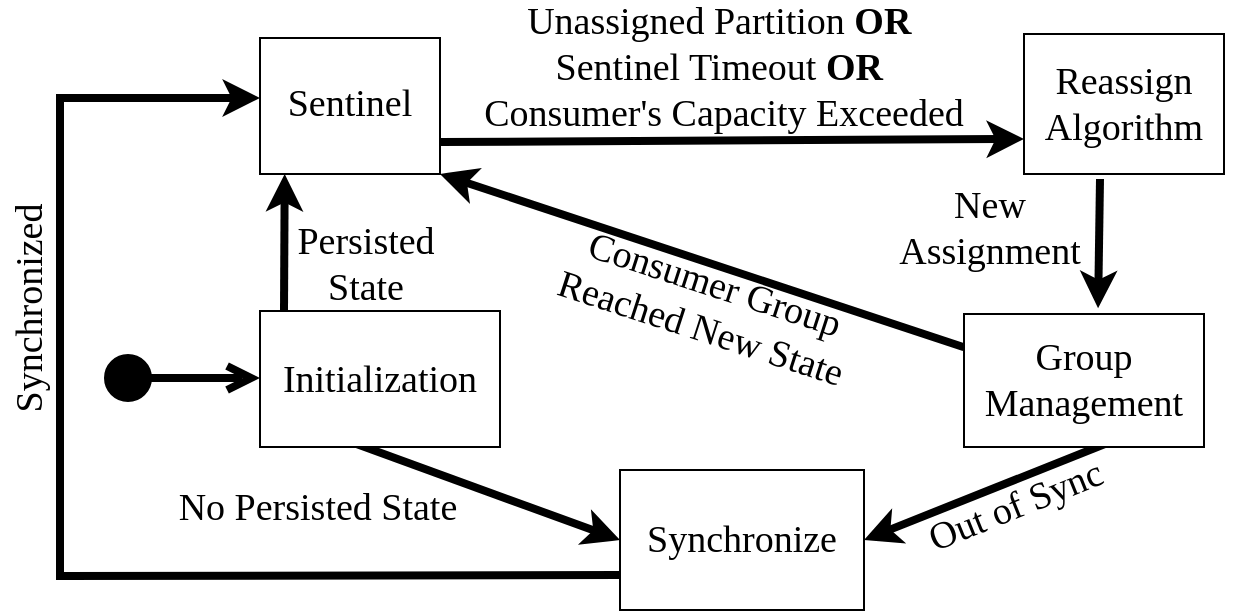 <mxfile version="20.8.10" type="device"><diagram name="Page-1" id="58cdce13-f638-feb5-8d6f-7d28b1aa9fa0"><mxGraphModel dx="1218" dy="591" grid="1" gridSize="10" guides="1" tooltips="1" connect="1" arrows="1" fold="1" page="1" pageScale="1" pageWidth="1100" pageHeight="850" background="none" math="0" shadow="0"><root><mxCell id="0"/><mxCell id="1" parent="0"/><mxCell id="xK2jQ1E9QGR7fIbjI69V-1" value="" style="rounded=0;whiteSpace=wrap;html=1;arcSize=24;shadow=0;comic=0;labelBackgroundColor=none;fontFamily=Verdana;fontSize=18;align=center;fillColor=#FFFFFF;" vertex="1" parent="1"><mxGeometry x="300" y="480" width="90" height="68" as="geometry"/></mxCell><mxCell id="xK2jQ1E9QGR7fIbjI69V-2" value="&lt;font style=&quot;font-size: 18px;&quot;&gt;&lt;br style=&quot;font-size: 18px;&quot;&gt;&lt;/font&gt;" style="rounded=0;whiteSpace=wrap;html=1;arcSize=24;shadow=0;comic=0;labelBackgroundColor=none;fontFamily=Verdana;fontSize=18;align=center;fillColor=#FFFFFF;" vertex="1" parent="1"><mxGeometry x="682" y="478" width="100" height="70" as="geometry"/></mxCell><mxCell id="xK2jQ1E9QGR7fIbjI69V-4" value="" style="rounded=0;whiteSpace=wrap;html=1;arcSize=24;shadow=0;comic=0;labelBackgroundColor=none;fontFamily=Verdana;fontSize=18;align=center;fillColor=#FFFFFF;" vertex="1" parent="1"><mxGeometry x="480" y="696" width="122" height="70" as="geometry"/></mxCell><mxCell id="xK2jQ1E9QGR7fIbjI69V-17" value="&lt;font style=&quot;font-size: 19px;&quot;&gt;Out of Sync&lt;/font&gt;" style="text;html=1;strokeColor=none;fillColor=none;align=center;verticalAlign=middle;whiteSpace=wrap;rounded=0;fontSize=19;fontFamily=Times New Roman;rotation=338;" vertex="1" parent="1"><mxGeometry x="618" y="699" width="120" height="30" as="geometry"/></mxCell><mxCell id="xK2jQ1E9QGR7fIbjI69V-18" value="No Persisted State" style="text;html=1;strokeColor=none;fillColor=none;align=center;verticalAlign=middle;whiteSpace=wrap;rounded=0;fontSize=19;fontFamily=Times New Roman;rotation=0;" vertex="1" parent="1"><mxGeometry x="238" y="700" width="182" height="30" as="geometry"/></mxCell><mxCell id="xK2jQ1E9QGR7fIbjI69V-20" value="Persisted State" style="text;html=1;strokeColor=none;fillColor=none;align=center;verticalAlign=middle;whiteSpace=wrap;rounded=0;fontSize=19;fontFamily=Times New Roman;" vertex="1" parent="1"><mxGeometry x="318" y="578" width="70" height="30" as="geometry"/></mxCell><mxCell id="xK2jQ1E9QGR7fIbjI69V-22" value="Unassigned Partition &lt;b style=&quot;font-size: 19px;&quot;&gt;OR&amp;nbsp;&lt;/b&gt;&lt;br style=&quot;font-size: 19px;&quot;&gt;Sentinel Timeout &lt;b style=&quot;font-size: 19px;&quot;&gt;OR&amp;nbsp;&lt;br style=&quot;font-size: 19px;&quot;&gt;&lt;/b&gt;Consumer's Capacity Exceeded" style="text;html=1;strokeColor=none;fillColor=none;align=center;verticalAlign=middle;whiteSpace=wrap;rounded=0;fontSize=19;fontFamily=Times New Roman;" vertex="1" parent="1"><mxGeometry x="382" y="480" width="300" height="30" as="geometry"/></mxCell><mxCell id="xK2jQ1E9QGR7fIbjI69V-26" value="" style="endArrow=classic;html=1;rounded=0;strokeWidth=4;fontFamily=Times New Roman;fontSize=27;entryX=0;entryY=0.75;entryDx=0;entryDy=0;" edge="1" parent="1" target="xK2jQ1E9QGR7fIbjI69V-2"><mxGeometry width="50" height="50" relative="1" as="geometry"><mxPoint x="390" y="532" as="sourcePoint"/><mxPoint x="650.36" y="531.5" as="targetPoint"/></mxGeometry></mxCell><mxCell id="xK2jQ1E9QGR7fIbjI69V-28" value="New Assignment" style="text;html=1;strokeColor=none;fillColor=none;align=center;verticalAlign=middle;whiteSpace=wrap;rounded=0;fontSize=19;fontFamily=Times New Roman;" vertex="1" parent="1"><mxGeometry x="609" y="560" width="112" height="30" as="geometry"/></mxCell><mxCell id="xK2jQ1E9QGR7fIbjI69V-31" value="Synchronized" style="text;html=1;strokeColor=none;fillColor=none;align=center;verticalAlign=middle;whiteSpace=wrap;rounded=0;fontSize=19;fontFamily=Times New Roman;rotation=-90;" vertex="1" parent="1"><mxGeometry x="140" y="600" width="90" height="30" as="geometry"/></mxCell><mxCell id="xK2jQ1E9QGR7fIbjI69V-32" value="Consumer Group Reached New State" style="text;html=1;strokeColor=none;fillColor=none;align=center;verticalAlign=middle;whiteSpace=wrap;rounded=0;fontSize=19;fontFamily=Times New Roman;rotation=18;" vertex="1" parent="1"><mxGeometry x="442" y="599" width="164" height="30" as="geometry"/></mxCell><mxCell id="xK2jQ1E9QGR7fIbjI69V-33" value="" style="html=1;verticalAlign=bottom;startArrow=circle;startFill=1;endArrow=open;startSize=6;endSize=8;rounded=0;strokeWidth=4;fontFamily=Times New Roman;fontSize=18;" edge="1" parent="1"><mxGeometry width="80" relative="1" as="geometry"><mxPoint x="220" y="650" as="sourcePoint"/><mxPoint x="300" y="650" as="targetPoint"/></mxGeometry></mxCell><mxCell id="xK2jQ1E9QGR7fIbjI69V-34" value="" style="endArrow=classic;html=1;rounded=0;strokeWidth=4;fontFamily=Times New Roman;fontSize=27;exitX=0;exitY=0.75;exitDx=0;exitDy=0;" edge="1" parent="1" source="xK2jQ1E9QGR7fIbjI69V-4"><mxGeometry width="50" height="50" relative="1" as="geometry"><mxPoint x="590" y="795" as="sourcePoint"/><mxPoint x="300" y="510" as="targetPoint"/><Array as="points"><mxPoint x="200" y="749"/><mxPoint x="200" y="510"/></Array></mxGeometry></mxCell><mxCell id="xK2jQ1E9QGR7fIbjI69V-35" value="" style="endArrow=classic;html=1;rounded=0;strokeWidth=4;fontFamily=Times New Roman;fontSize=27;entryX=0.619;entryY=-0.02;entryDx=0;entryDy=0;entryPerimeter=0;exitX=1.005;exitY=0.607;exitDx=0;exitDy=0;exitPerimeter=0;" edge="1" parent="1"><mxGeometry width="50" height="50" relative="1" as="geometry"><mxPoint x="720.0" y="550.49" as="sourcePoint"/><mxPoint x="719.04" y="615.1" as="targetPoint"/></mxGeometry></mxCell><mxCell id="xK2jQ1E9QGR7fIbjI69V-37" value="" style="endArrow=classic;html=1;rounded=0;strokeWidth=4;fontFamily=Times New Roman;fontSize=27;entryX=0;entryY=0.5;entryDx=0;entryDy=0;exitX=1.005;exitY=0.607;exitDx=0;exitDy=0;exitPerimeter=0;" edge="1" parent="1" target="xK2jQ1E9QGR7fIbjI69V-4"><mxGeometry width="50" height="50" relative="1" as="geometry"><mxPoint x="340" y="680" as="sourcePoint"/><mxPoint x="452" y="775" as="targetPoint"/></mxGeometry></mxCell><mxCell id="xK2jQ1E9QGR7fIbjI69V-39" value="" style="endArrow=classic;html=1;rounded=0;strokeWidth=4;fontFamily=Times New Roman;fontSize=27;entryX=1;entryY=0.5;entryDx=0;entryDy=0;" edge="1" parent="1" target="xK2jQ1E9QGR7fIbjI69V-4"><mxGeometry width="50" height="50" relative="1" as="geometry"><mxPoint x="730" y="680" as="sourcePoint"/><mxPoint x="602" y="775" as="targetPoint"/></mxGeometry></mxCell><mxCell id="xK2jQ1E9QGR7fIbjI69V-40" value="" style="endArrow=classic;html=1;rounded=0;strokeWidth=4;fontFamily=Times New Roman;fontSize=27;entryX=1;entryY=1;entryDx=0;entryDy=0;exitX=0;exitY=0.25;exitDx=0;exitDy=0;" edge="1" parent="1" target="xK2jQ1E9QGR7fIbjI69V-1"><mxGeometry width="50" height="50" relative="1" as="geometry"><mxPoint x="652" y="634.625" as="sourcePoint"/><mxPoint x="612" y="785" as="targetPoint"/></mxGeometry></mxCell><mxCell id="xK2jQ1E9QGR7fIbjI69V-42" value="&lt;font style=&quot;font-size: 18px;&quot;&gt;&lt;br style=&quot;font-size: 18px;&quot;&gt;&lt;/font&gt;" style="rounded=0;whiteSpace=wrap;html=1;arcSize=24;shadow=0;comic=0;labelBackgroundColor=none;fontFamily=Verdana;fontSize=18;align=center;fillColor=#FFFFFF;" vertex="1" parent="1"><mxGeometry x="652" y="618" width="120" height="66.5" as="geometry"/></mxCell><mxCell id="xK2jQ1E9QGR7fIbjI69V-43" value="" style="endArrow=classic;html=1;rounded=0;strokeWidth=4;fontFamily=Times New Roman;fontSize=27;entryX=0.685;entryY=1.023;entryDx=0;entryDy=0;entryPerimeter=0;exitX=0;exitY=0;exitDx=0;exitDy=0;" edge="1" parent="1"><mxGeometry width="50" height="50" relative="1" as="geometry"><mxPoint x="312" y="616.5" as="sourcePoint"/><mxPoint x="312.35" y="548" as="targetPoint"/></mxGeometry></mxCell><mxCell id="xK2jQ1E9QGR7fIbjI69V-44" value="" style="rounded=0;whiteSpace=wrap;html=1;arcSize=24;shadow=0;comic=0;labelBackgroundColor=none;fontFamily=Verdana;fontSize=18;align=center;fillColor=#FFFFFF;" vertex="1" parent="1"><mxGeometry x="300" y="616.5" width="120" height="68" as="geometry"/></mxCell><mxCell id="xK2jQ1E9QGR7fIbjI69V-45" value="Reassign Algorithm" style="text;html=1;strokeColor=none;fillColor=none;align=center;verticalAlign=middle;whiteSpace=wrap;rounded=0;fontSize=19;fontFamily=Times New Roman;" vertex="1" parent="1"><mxGeometry x="676" y="498" width="112" height="30" as="geometry"/></mxCell><mxCell id="xK2jQ1E9QGR7fIbjI69V-46" value="Group Management" style="text;html=1;strokeColor=none;fillColor=none;align=center;verticalAlign=middle;whiteSpace=wrap;rounded=0;fontSize=19;fontFamily=Times New Roman;" vertex="1" parent="1"><mxGeometry x="656" y="635.5" width="112" height="30" as="geometry"/></mxCell><mxCell id="xK2jQ1E9QGR7fIbjI69V-47" value="Synchronize" style="text;html=1;strokeColor=none;fillColor=none;align=center;verticalAlign=middle;whiteSpace=wrap;rounded=0;fontSize=19;fontFamily=Times New Roman;" vertex="1" parent="1"><mxGeometry x="485" y="716" width="112" height="30" as="geometry"/></mxCell><mxCell id="xK2jQ1E9QGR7fIbjI69V-48" value="Initialization" style="text;html=1;strokeColor=none;fillColor=none;align=center;verticalAlign=middle;whiteSpace=wrap;rounded=0;fontSize=19;fontFamily=Times New Roman;" vertex="1" parent="1"><mxGeometry x="304" y="635.5" width="112" height="30" as="geometry"/></mxCell><mxCell id="xK2jQ1E9QGR7fIbjI69V-49" value="Sentinel" style="text;html=1;strokeColor=none;fillColor=none;align=center;verticalAlign=middle;whiteSpace=wrap;rounded=0;fontSize=19;fontFamily=Times New Roman;" vertex="1" parent="1"><mxGeometry x="289" y="498" width="112" height="30" as="geometry"/></mxCell></root></mxGraphModel></diagram></mxfile>